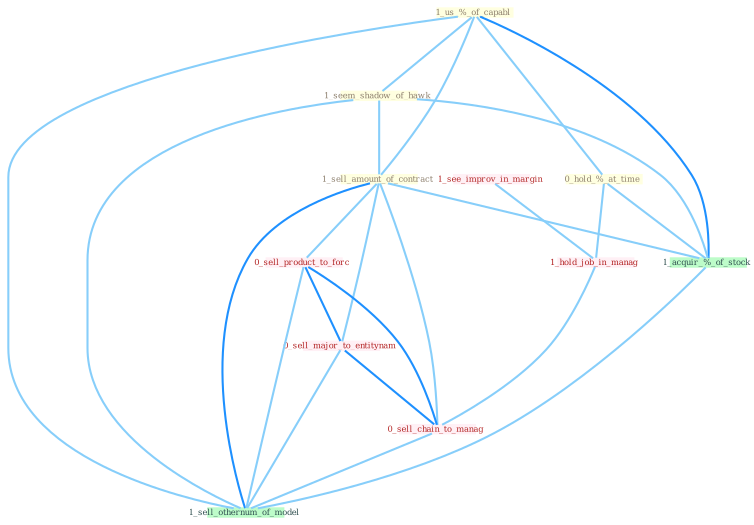 Graph G{ 
    node
    [shape=polygon,style=filled,width=.5,height=.06,color="#BDFCC9",fixedsize=true,fontsize=4,
    fontcolor="#2f4f4f"];
    {node
    [color="#ffffe0", fontcolor="#8b7d6b"] "1_us_%_of_capabl " "1_seem_shadow_of_hawk " "1_sell_amount_of_contract " "0_hold_%_at_time "}
{node [color="#fff0f5", fontcolor="#b22222"] "1_see_improv_in_margin " "1_hold_job_in_manag " "0_sell_product_to_forc " "0_sell_major_to_entitynam " "0_sell_chain_to_manag "}
edge [color="#B0E2FF"];

	"1_us_%_of_capabl " -- "1_seem_shadow_of_hawk " [w="1", color="#87cefa" ];
	"1_us_%_of_capabl " -- "1_sell_amount_of_contract " [w="1", color="#87cefa" ];
	"1_us_%_of_capabl " -- "0_hold_%_at_time " [w="1", color="#87cefa" ];
	"1_us_%_of_capabl " -- "1_acquir_%_of_stock " [w="2", color="#1e90ff" , len=0.8];
	"1_us_%_of_capabl " -- "1_sell_othernum_of_model " [w="1", color="#87cefa" ];
	"1_seem_shadow_of_hawk " -- "1_sell_amount_of_contract " [w="1", color="#87cefa" ];
	"1_seem_shadow_of_hawk " -- "1_acquir_%_of_stock " [w="1", color="#87cefa" ];
	"1_seem_shadow_of_hawk " -- "1_sell_othernum_of_model " [w="1", color="#87cefa" ];
	"1_sell_amount_of_contract " -- "1_acquir_%_of_stock " [w="1", color="#87cefa" ];
	"1_sell_amount_of_contract " -- "0_sell_product_to_forc " [w="1", color="#87cefa" ];
	"1_sell_amount_of_contract " -- "0_sell_major_to_entitynam " [w="1", color="#87cefa" ];
	"1_sell_amount_of_contract " -- "0_sell_chain_to_manag " [w="1", color="#87cefa" ];
	"1_sell_amount_of_contract " -- "1_sell_othernum_of_model " [w="2", color="#1e90ff" , len=0.8];
	"0_hold_%_at_time " -- "1_acquir_%_of_stock " [w="1", color="#87cefa" ];
	"0_hold_%_at_time " -- "1_hold_job_in_manag " [w="1", color="#87cefa" ];
	"1_see_improv_in_margin " -- "1_hold_job_in_manag " [w="1", color="#87cefa" ];
	"1_acquir_%_of_stock " -- "1_sell_othernum_of_model " [w="1", color="#87cefa" ];
	"1_hold_job_in_manag " -- "0_sell_chain_to_manag " [w="1", color="#87cefa" ];
	"0_sell_product_to_forc " -- "0_sell_major_to_entitynam " [w="2", color="#1e90ff" , len=0.8];
	"0_sell_product_to_forc " -- "0_sell_chain_to_manag " [w="2", color="#1e90ff" , len=0.8];
	"0_sell_product_to_forc " -- "1_sell_othernum_of_model " [w="1", color="#87cefa" ];
	"0_sell_major_to_entitynam " -- "0_sell_chain_to_manag " [w="2", color="#1e90ff" , len=0.8];
	"0_sell_major_to_entitynam " -- "1_sell_othernum_of_model " [w="1", color="#87cefa" ];
	"0_sell_chain_to_manag " -- "1_sell_othernum_of_model " [w="1", color="#87cefa" ];
}